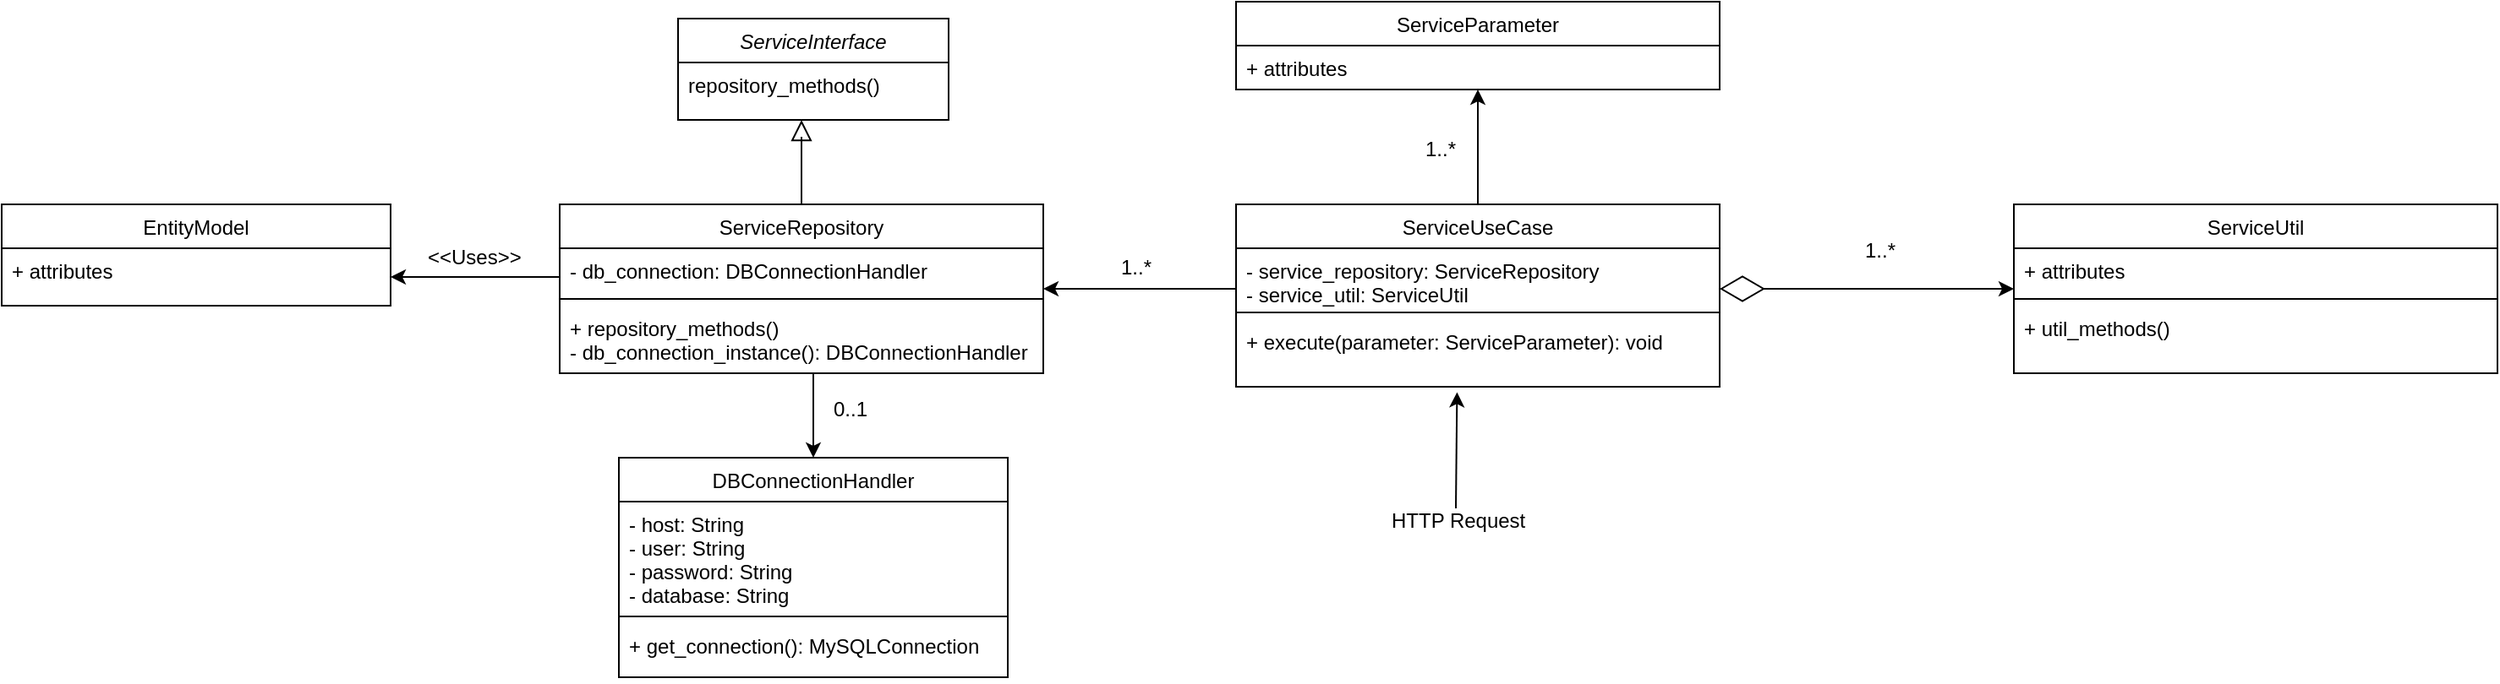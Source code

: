 <mxfile version="24.4.4" type="device">
  <diagram id="C5RBs43oDa-KdzZeNtuy" name="Page-1">
    <mxGraphModel dx="1981" dy="690" grid="1" gridSize="10" guides="1" tooltips="1" connect="1" arrows="1" fold="1" page="1" pageScale="1" pageWidth="827" pageHeight="1169" math="0" shadow="0">
      <root>
        <mxCell id="WIyWlLk6GJQsqaUBKTNV-0" />
        <mxCell id="WIyWlLk6GJQsqaUBKTNV-1" parent="WIyWlLk6GJQsqaUBKTNV-0" />
        <mxCell id="zkfFHV4jXpPFQw0GAbJ--0" value="ServiceInterface" style="swimlane;fontStyle=2;align=center;verticalAlign=top;childLayout=stackLayout;horizontal=1;startSize=26;horizontalStack=0;resizeParent=1;resizeLast=0;collapsible=1;marginBottom=0;rounded=0;shadow=0;strokeWidth=1;" parent="WIyWlLk6GJQsqaUBKTNV-1" vertex="1">
          <mxGeometry x="220" y="120" width="160" height="60" as="geometry">
            <mxRectangle x="230" y="140" width="160" height="26" as="alternateBounds" />
          </mxGeometry>
        </mxCell>
        <mxCell id="zkfFHV4jXpPFQw0GAbJ--5" value="repository_methods()" style="text;align=left;verticalAlign=top;spacingLeft=4;spacingRight=4;overflow=hidden;rotatable=0;points=[[0,0.5],[1,0.5]];portConstraint=eastwest;" parent="zkfFHV4jXpPFQw0GAbJ--0" vertex="1">
          <mxGeometry y="26" width="160" height="26" as="geometry" />
        </mxCell>
        <mxCell id="VCOAshMTtn3EDBJLalI5-4" style="edgeStyle=orthogonalEdgeStyle;rounded=0;orthogonalLoop=1;jettySize=auto;html=1;entryX=0.5;entryY=0;entryDx=0;entryDy=0;" edge="1" parent="WIyWlLk6GJQsqaUBKTNV-1" source="zkfFHV4jXpPFQw0GAbJ--6" target="VCOAshMTtn3EDBJLalI5-0">
          <mxGeometry relative="1" as="geometry">
            <Array as="points">
              <mxPoint x="300" y="380" />
            </Array>
          </mxGeometry>
        </mxCell>
        <mxCell id="zkfFHV4jXpPFQw0GAbJ--6" value="ServiceRepository" style="swimlane;fontStyle=0;align=center;verticalAlign=top;childLayout=stackLayout;horizontal=1;startSize=26;horizontalStack=0;resizeParent=1;resizeLast=0;collapsible=1;marginBottom=0;rounded=0;shadow=0;strokeWidth=1;" parent="WIyWlLk6GJQsqaUBKTNV-1" vertex="1">
          <mxGeometry x="150" y="230" width="286" height="100" as="geometry">
            <mxRectangle x="130" y="380" width="160" height="26" as="alternateBounds" />
          </mxGeometry>
        </mxCell>
        <mxCell id="zkfFHV4jXpPFQw0GAbJ--7" value="- db_connection: DBConnectionHandler" style="text;align=left;verticalAlign=top;spacingLeft=4;spacingRight=4;overflow=hidden;rotatable=0;points=[[0,0.5],[1,0.5]];portConstraint=eastwest;" parent="zkfFHV4jXpPFQw0GAbJ--6" vertex="1">
          <mxGeometry y="26" width="286" height="26" as="geometry" />
        </mxCell>
        <mxCell id="zkfFHV4jXpPFQw0GAbJ--9" value="" style="line;html=1;strokeWidth=1;align=left;verticalAlign=middle;spacingTop=-1;spacingLeft=3;spacingRight=3;rotatable=0;labelPosition=right;points=[];portConstraint=eastwest;" parent="zkfFHV4jXpPFQw0GAbJ--6" vertex="1">
          <mxGeometry y="52" width="286" height="8" as="geometry" />
        </mxCell>
        <mxCell id="zkfFHV4jXpPFQw0GAbJ--11" value="+ repository_methods()&#xa;- db_connection_instance(): DBConnectionHandler&#xa;" style="text;align=left;verticalAlign=top;spacingLeft=4;spacingRight=4;overflow=hidden;rotatable=0;points=[[0,0.5],[1,0.5]];portConstraint=eastwest;" parent="zkfFHV4jXpPFQw0GAbJ--6" vertex="1">
          <mxGeometry y="60" width="286" height="40" as="geometry" />
        </mxCell>
        <mxCell id="zkfFHV4jXpPFQw0GAbJ--12" value="" style="endArrow=block;endSize=10;endFill=0;shadow=0;strokeWidth=1;rounded=0;curved=0;edgeStyle=elbowEdgeStyle;elbow=vertical;" parent="WIyWlLk6GJQsqaUBKTNV-1" source="zkfFHV4jXpPFQw0GAbJ--6" target="zkfFHV4jXpPFQw0GAbJ--0" edge="1">
          <mxGeometry width="160" relative="1" as="geometry">
            <mxPoint x="200" y="203" as="sourcePoint" />
            <mxPoint x="200" y="203" as="targetPoint" />
            <Array as="points">
              <mxPoint x="293" y="190" />
            </Array>
          </mxGeometry>
        </mxCell>
        <mxCell id="VCOAshMTtn3EDBJLalI5-0" value="DBConnectionHandler" style="swimlane;fontStyle=0;align=center;verticalAlign=top;childLayout=stackLayout;horizontal=1;startSize=26;horizontalStack=0;resizeParent=1;resizeLast=0;collapsible=1;marginBottom=0;rounded=0;shadow=0;strokeWidth=1;" vertex="1" parent="WIyWlLk6GJQsqaUBKTNV-1">
          <mxGeometry x="185" y="380" width="230" height="130" as="geometry">
            <mxRectangle x="130" y="380" width="160" height="26" as="alternateBounds" />
          </mxGeometry>
        </mxCell>
        <mxCell id="VCOAshMTtn3EDBJLalI5-1" value="- host: String&#xa;- user: String&#xa;- password: String&#xa;- database: String&#xa;" style="text;align=left;verticalAlign=top;spacingLeft=4;spacingRight=4;overflow=hidden;rotatable=0;points=[[0,0.5],[1,0.5]];portConstraint=eastwest;" vertex="1" parent="VCOAshMTtn3EDBJLalI5-0">
          <mxGeometry y="26" width="230" height="64" as="geometry" />
        </mxCell>
        <mxCell id="VCOAshMTtn3EDBJLalI5-2" value="" style="line;html=1;strokeWidth=1;align=left;verticalAlign=middle;spacingTop=-1;spacingLeft=3;spacingRight=3;rotatable=0;labelPosition=right;points=[];portConstraint=eastwest;" vertex="1" parent="VCOAshMTtn3EDBJLalI5-0">
          <mxGeometry y="90" width="230" height="8" as="geometry" />
        </mxCell>
        <mxCell id="VCOAshMTtn3EDBJLalI5-3" value="+ get_connection(): MySQLConnection" style="text;align=left;verticalAlign=top;spacingLeft=4;spacingRight=4;overflow=hidden;rotatable=0;points=[[0,0.5],[1,0.5]];portConstraint=eastwest;" vertex="1" parent="VCOAshMTtn3EDBJLalI5-0">
          <mxGeometry y="98" width="230" height="32" as="geometry" />
        </mxCell>
        <mxCell id="VCOAshMTtn3EDBJLalI5-5" value="0..1" style="resizable=0;align=left;verticalAlign=bottom;labelBackgroundColor=none;fontSize=12;" connectable="0" vertex="1" parent="WIyWlLk6GJQsqaUBKTNV-1">
          <mxGeometry x="310.0" y="359.999" as="geometry" />
        </mxCell>
        <mxCell id="VCOAshMTtn3EDBJLalI5-6" value="EntityModel" style="swimlane;fontStyle=0;align=center;verticalAlign=top;childLayout=stackLayout;horizontal=1;startSize=26;horizontalStack=0;resizeParent=1;resizeLast=0;collapsible=1;marginBottom=0;rounded=0;shadow=0;strokeWidth=1;" vertex="1" parent="WIyWlLk6GJQsqaUBKTNV-1">
          <mxGeometry x="-180" y="230" width="230" height="60" as="geometry">
            <mxRectangle x="130" y="380" width="160" height="26" as="alternateBounds" />
          </mxGeometry>
        </mxCell>
        <mxCell id="VCOAshMTtn3EDBJLalI5-7" value="+ attributes" style="text;align=left;verticalAlign=top;spacingLeft=4;spacingRight=4;overflow=hidden;rotatable=0;points=[[0,0.5],[1,0.5]];portConstraint=eastwest;" vertex="1" parent="VCOAshMTtn3EDBJLalI5-6">
          <mxGeometry y="26" width="230" height="34" as="geometry" />
        </mxCell>
        <mxCell id="VCOAshMTtn3EDBJLalI5-10" style="edgeStyle=orthogonalEdgeStyle;rounded=0;orthogonalLoop=1;jettySize=auto;html=1;entryX=1;entryY=0.5;entryDx=0;entryDy=0;" edge="1" parent="WIyWlLk6GJQsqaUBKTNV-1" source="zkfFHV4jXpPFQw0GAbJ--7" target="VCOAshMTtn3EDBJLalI5-7">
          <mxGeometry relative="1" as="geometry">
            <Array as="points">
              <mxPoint x="120" y="273" />
              <mxPoint x="120" y="273" />
            </Array>
          </mxGeometry>
        </mxCell>
        <mxCell id="VCOAshMTtn3EDBJLalI5-11" value="&lt;&lt;Uses&gt;&gt;" style="resizable=0;align=left;verticalAlign=bottom;labelBackgroundColor=none;fontSize=12;" connectable="0" vertex="1" parent="WIyWlLk6GJQsqaUBKTNV-1">
          <mxGeometry x="70.0" y="269.999" as="geometry" />
        </mxCell>
        <mxCell id="VCOAshMTtn3EDBJLalI5-17" style="edgeStyle=orthogonalEdgeStyle;rounded=0;orthogonalLoop=1;jettySize=auto;html=1;entryX=1;entryY=0.5;entryDx=0;entryDy=0;" edge="1" parent="WIyWlLk6GJQsqaUBKTNV-1" source="VCOAshMTtn3EDBJLalI5-13" target="zkfFHV4jXpPFQw0GAbJ--6">
          <mxGeometry relative="1" as="geometry">
            <Array as="points">
              <mxPoint x="520" y="280" />
              <mxPoint x="520" y="280" />
            </Array>
          </mxGeometry>
        </mxCell>
        <mxCell id="VCOAshMTtn3EDBJLalI5-23" style="edgeStyle=orthogonalEdgeStyle;rounded=0;orthogonalLoop=1;jettySize=auto;html=1;" edge="1" parent="WIyWlLk6GJQsqaUBKTNV-1" source="VCOAshMTtn3EDBJLalI5-13" target="VCOAshMTtn3EDBJLalI5-19">
          <mxGeometry relative="1" as="geometry" />
        </mxCell>
        <mxCell id="VCOAshMTtn3EDBJLalI5-13" value="ServiceUseCase" style="swimlane;fontStyle=0;align=center;verticalAlign=top;childLayout=stackLayout;horizontal=1;startSize=26;horizontalStack=0;resizeParent=1;resizeLast=0;collapsible=1;marginBottom=0;rounded=0;shadow=0;strokeWidth=1;" vertex="1" parent="WIyWlLk6GJQsqaUBKTNV-1">
          <mxGeometry x="550" y="230" width="286" height="108" as="geometry">
            <mxRectangle x="130" y="380" width="160" height="26" as="alternateBounds" />
          </mxGeometry>
        </mxCell>
        <mxCell id="VCOAshMTtn3EDBJLalI5-14" value="- service_repository: ServiceRepository&#xa;- service_util: ServiceUtil&#xa;" style="text;align=left;verticalAlign=top;spacingLeft=4;spacingRight=4;overflow=hidden;rotatable=0;points=[[0,0.5],[1,0.5]];portConstraint=eastwest;" vertex="1" parent="VCOAshMTtn3EDBJLalI5-13">
          <mxGeometry y="26" width="286" height="34" as="geometry" />
        </mxCell>
        <mxCell id="VCOAshMTtn3EDBJLalI5-15" value="" style="line;html=1;strokeWidth=1;align=left;verticalAlign=middle;spacingTop=-1;spacingLeft=3;spacingRight=3;rotatable=0;labelPosition=right;points=[];portConstraint=eastwest;" vertex="1" parent="VCOAshMTtn3EDBJLalI5-13">
          <mxGeometry y="60" width="286" height="8" as="geometry" />
        </mxCell>
        <mxCell id="VCOAshMTtn3EDBJLalI5-16" value="+ execute(parameter: ServiceParameter): void&#xa;" style="text;align=left;verticalAlign=top;spacingLeft=4;spacingRight=4;overflow=hidden;rotatable=0;points=[[0,0.5],[1,0.5]];portConstraint=eastwest;" vertex="1" parent="VCOAshMTtn3EDBJLalI5-13">
          <mxGeometry y="68" width="286" height="40" as="geometry" />
        </mxCell>
        <mxCell id="VCOAshMTtn3EDBJLalI5-18" value="1..*" style="resizable=0;align=left;verticalAlign=bottom;labelBackgroundColor=none;fontSize=12;direction=east;" connectable="0" vertex="1" parent="WIyWlLk6GJQsqaUBKTNV-1">
          <mxGeometry x="480.0" y="279.999" as="geometry">
            <mxPoint y="-4" as="offset" />
          </mxGeometry>
        </mxCell>
        <mxCell id="VCOAshMTtn3EDBJLalI5-19" value="ServiceParameter" style="swimlane;fontStyle=0;align=center;verticalAlign=top;childLayout=stackLayout;horizontal=1;startSize=26;horizontalStack=0;resizeParent=1;resizeLast=0;collapsible=1;marginBottom=0;rounded=0;shadow=0;strokeWidth=1;" vertex="1" parent="WIyWlLk6GJQsqaUBKTNV-1">
          <mxGeometry x="550" y="110" width="286" height="52" as="geometry">
            <mxRectangle x="130" y="380" width="160" height="26" as="alternateBounds" />
          </mxGeometry>
        </mxCell>
        <mxCell id="VCOAshMTtn3EDBJLalI5-20" value="+ attributes" style="text;align=left;verticalAlign=top;spacingLeft=4;spacingRight=4;overflow=hidden;rotatable=0;points=[[0,0.5],[1,0.5]];portConstraint=eastwest;" vertex="1" parent="VCOAshMTtn3EDBJLalI5-19">
          <mxGeometry y="26" width="286" height="26" as="geometry" />
        </mxCell>
        <mxCell id="VCOAshMTtn3EDBJLalI5-25" value="" style="endArrow=classic;html=1;rounded=0;entryX=0.457;entryY=1.08;entryDx=0;entryDy=0;entryPerimeter=0;" edge="1" parent="WIyWlLk6GJQsqaUBKTNV-1" target="VCOAshMTtn3EDBJLalI5-16">
          <mxGeometry width="50" height="50" relative="1" as="geometry">
            <mxPoint x="680" y="410" as="sourcePoint" />
            <mxPoint x="850" y="410" as="targetPoint" />
          </mxGeometry>
        </mxCell>
        <mxCell id="VCOAshMTtn3EDBJLalI5-26" value="HTTP Request" style="resizable=0;align=left;verticalAlign=bottom;labelBackgroundColor=none;fontSize=12;direction=west;" connectable="0" vertex="1" parent="WIyWlLk6GJQsqaUBKTNV-1">
          <mxGeometry x="640.0" y="429.999" as="geometry">
            <mxPoint y="-4" as="offset" />
          </mxGeometry>
        </mxCell>
        <mxCell id="VCOAshMTtn3EDBJLalI5-29" value="ServiceUtil" style="swimlane;fontStyle=0;align=center;verticalAlign=top;childLayout=stackLayout;horizontal=1;startSize=26;horizontalStack=0;resizeParent=1;resizeLast=0;collapsible=1;marginBottom=0;rounded=0;shadow=0;strokeWidth=1;" vertex="1" parent="WIyWlLk6GJQsqaUBKTNV-1">
          <mxGeometry x="1010" y="230" width="286" height="100" as="geometry">
            <mxRectangle x="130" y="380" width="160" height="26" as="alternateBounds" />
          </mxGeometry>
        </mxCell>
        <mxCell id="VCOAshMTtn3EDBJLalI5-30" value="+ attributes" style="text;align=left;verticalAlign=top;spacingLeft=4;spacingRight=4;overflow=hidden;rotatable=0;points=[[0,0.5],[1,0.5]];portConstraint=eastwest;" vertex="1" parent="VCOAshMTtn3EDBJLalI5-29">
          <mxGeometry y="26" width="286" height="26" as="geometry" />
        </mxCell>
        <mxCell id="VCOAshMTtn3EDBJLalI5-31" value="" style="line;html=1;strokeWidth=1;align=left;verticalAlign=middle;spacingTop=-1;spacingLeft=3;spacingRight=3;rotatable=0;labelPosition=right;points=[];portConstraint=eastwest;" vertex="1" parent="VCOAshMTtn3EDBJLalI5-29">
          <mxGeometry y="52" width="286" height="8" as="geometry" />
        </mxCell>
        <mxCell id="VCOAshMTtn3EDBJLalI5-32" value="+ util_methods()" style="text;align=left;verticalAlign=top;spacingLeft=4;spacingRight=4;overflow=hidden;rotatable=0;points=[[0,0.5],[1,0.5]];portConstraint=eastwest;" vertex="1" parent="VCOAshMTtn3EDBJLalI5-29">
          <mxGeometry y="60" width="286" height="40" as="geometry" />
        </mxCell>
        <mxCell id="VCOAshMTtn3EDBJLalI5-33" value="" style="endArrow=diamondThin;endFill=0;endSize=24;html=1;rounded=0;startArrow=classic;startFill=1;" edge="1" parent="WIyWlLk6GJQsqaUBKTNV-1">
          <mxGeometry width="160" relative="1" as="geometry">
            <mxPoint x="1010" y="280" as="sourcePoint" />
            <mxPoint x="836" y="280" as="targetPoint" />
          </mxGeometry>
        </mxCell>
        <mxCell id="VCOAshMTtn3EDBJLalI5-35" value="1..*" style="resizable=0;align=left;verticalAlign=bottom;labelBackgroundColor=none;fontSize=12;direction=east;" connectable="0" vertex="1" parent="WIyWlLk6GJQsqaUBKTNV-1">
          <mxGeometry x="660.0" y="209.999" as="geometry">
            <mxPoint y="-4" as="offset" />
          </mxGeometry>
        </mxCell>
        <mxCell id="VCOAshMTtn3EDBJLalI5-36" value="1..*" style="resizable=0;align=left;verticalAlign=bottom;labelBackgroundColor=none;fontSize=12;direction=east;" connectable="0" vertex="1" parent="WIyWlLk6GJQsqaUBKTNV-1">
          <mxGeometry x="920.0" y="269.999" as="geometry">
            <mxPoint y="-4" as="offset" />
          </mxGeometry>
        </mxCell>
      </root>
    </mxGraphModel>
  </diagram>
</mxfile>
